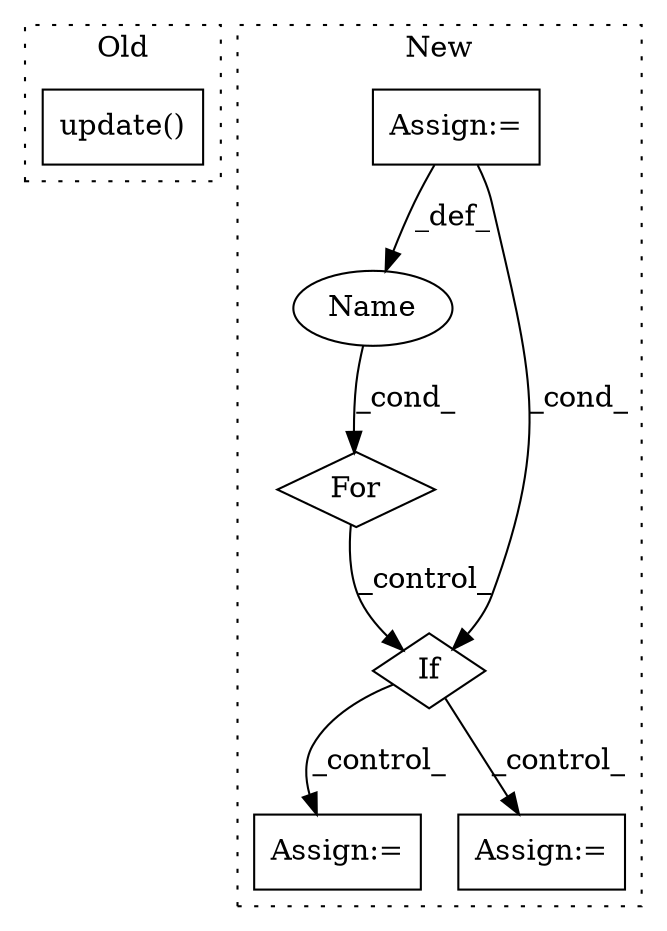 digraph G {
subgraph cluster0 {
1 [label="update()" a="75" s="6393,6460" l="36,1" shape="box"];
label = "Old";
style="dotted";
}
subgraph cluster1 {
2 [label="For" a="107" s="6686,6718" l="4,14" shape="diamond"];
3 [label="Assign:=" a="68" s="6902" l="3" shape="box"];
4 [label="Name" a="87" s="6693" l="1" shape="ellipse"];
5 [label="Assign:=" a="68" s="6795" l="3" shape="box"];
6 [label="Assign:=" a="68" s="6655" l="3" shape="box"];
7 [label="If" a="96" s="6732" l="3" shape="diamond"];
label = "New";
style="dotted";
}
2 -> 7 [label="_control_"];
4 -> 2 [label="_cond_"];
6 -> 4 [label="_def_"];
6 -> 7 [label="_cond_"];
7 -> 3 [label="_control_"];
7 -> 5 [label="_control_"];
}